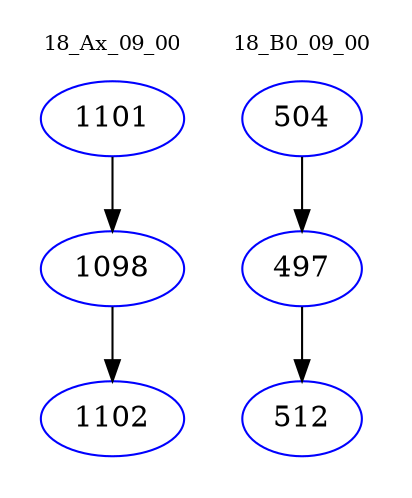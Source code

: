digraph{
subgraph cluster_0 {
color = white
label = "18_Ax_09_00";
fontsize=10;
T0_1101 [label="1101", color="blue"]
T0_1101 -> T0_1098 [color="black"]
T0_1098 [label="1098", color="blue"]
T0_1098 -> T0_1102 [color="black"]
T0_1102 [label="1102", color="blue"]
}
subgraph cluster_1 {
color = white
label = "18_B0_09_00";
fontsize=10;
T1_504 [label="504", color="blue"]
T1_504 -> T1_497 [color="black"]
T1_497 [label="497", color="blue"]
T1_497 -> T1_512 [color="black"]
T1_512 [label="512", color="blue"]
}
}
